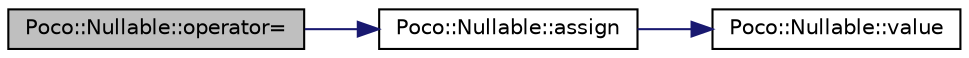 digraph "Poco::Nullable::operator="
{
 // LATEX_PDF_SIZE
  edge [fontname="Helvetica",fontsize="10",labelfontname="Helvetica",labelfontsize="10"];
  node [fontname="Helvetica",fontsize="10",shape=record];
  rankdir="LR";
  Node1 [label="Poco::Nullable::operator=",height=0.2,width=0.4,color="black", fillcolor="grey75", style="filled", fontcolor="black",tooltip="Assigns another Nullable."];
  Node1 -> Node2 [color="midnightblue",fontsize="10",style="solid"];
  Node2 [label="Poco::Nullable::assign",height=0.2,width=0.4,color="black", fillcolor="white", style="filled",URL="$classPoco_1_1Nullable.html#a99bc85b632bb5091cd819ef0c122b51b",tooltip="Assigns a value to the Nullable."];
  Node2 -> Node3 [color="midnightblue",fontsize="10",style="solid"];
  Node3 [label="Poco::Nullable::value",height=0.2,width=0.4,color="black", fillcolor="white", style="filled",URL="$classPoco_1_1Nullable.html#a22045b5bf3691fedab7706dcf0244e61",tooltip=" "];
}
